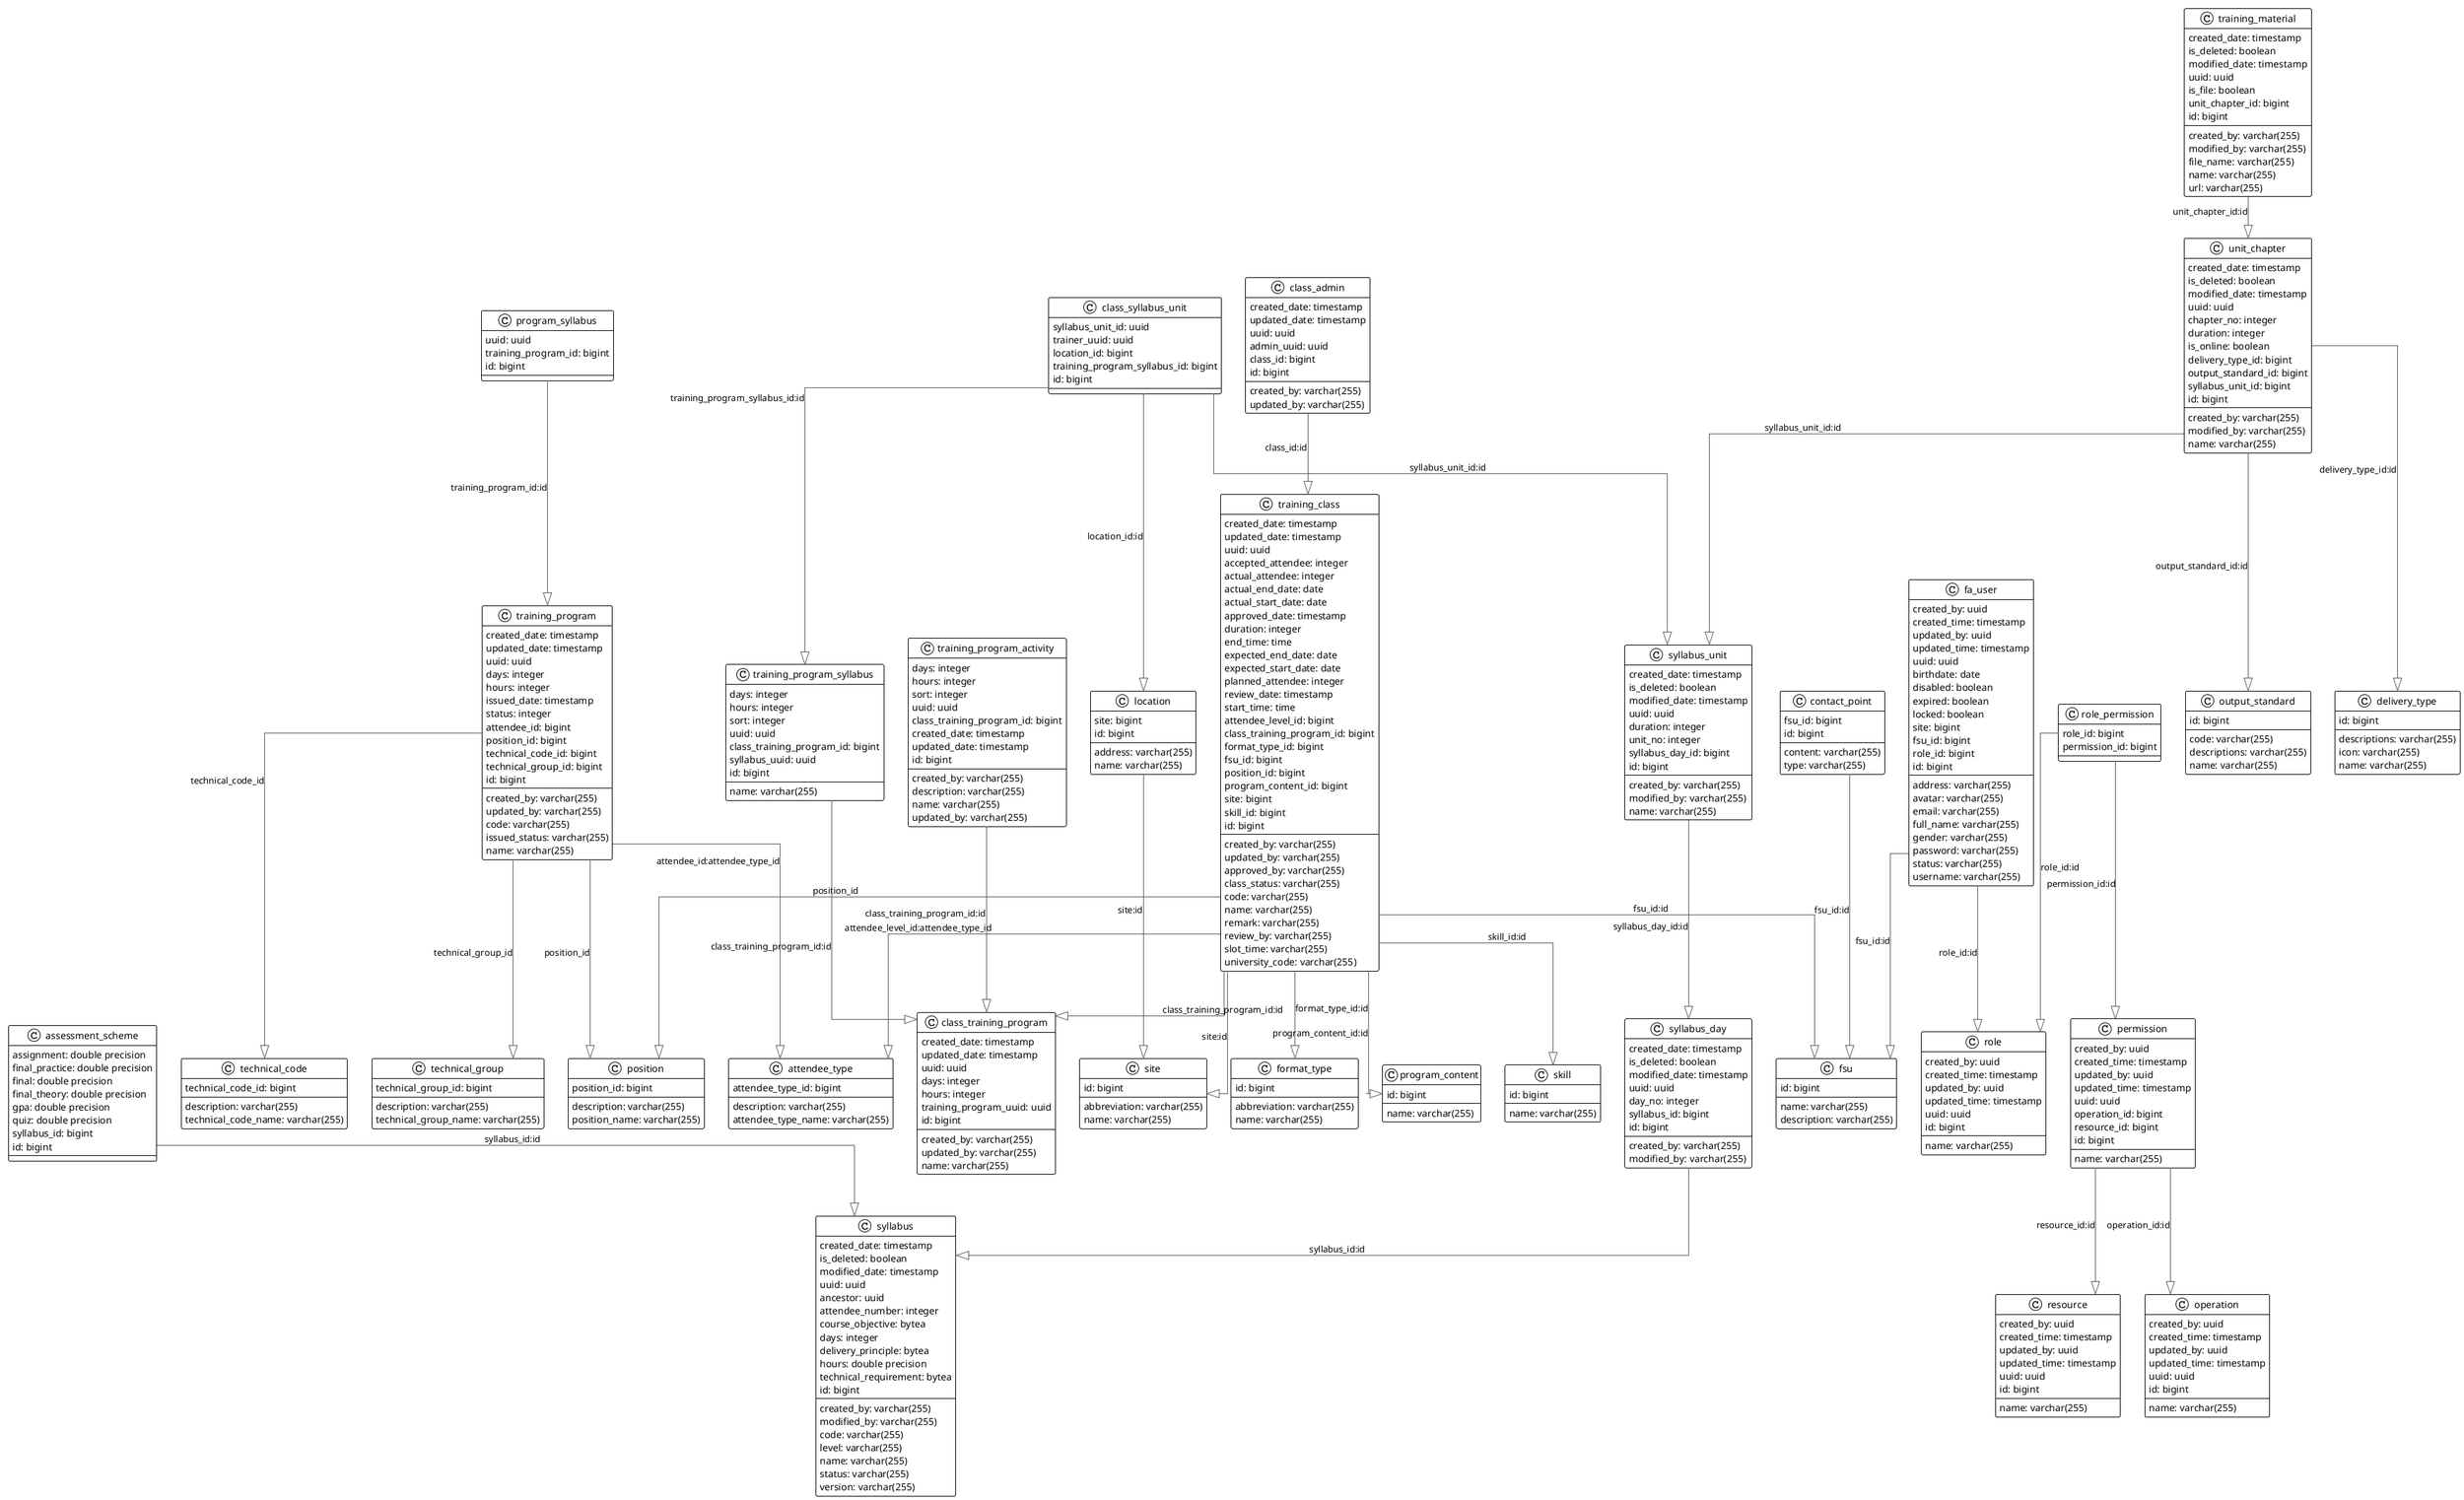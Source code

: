 @startuml
!theme plain
top to bottom direction
skinparam linetype ortho

class assessment_scheme {
   assignment: double precision
   final_practice: double precision
   final: double precision
   final_theory: double precision
   gpa: double precision
   quiz: double precision
   syllabus_id: bigint
   id: bigint
}
class attendee_type {
   description: varchar(255)
   attendee_type_name: varchar(255)
   attendee_type_id: bigint
}
class class_admin {
   created_by: varchar(255)
   created_date: timestamp
   updated_by: varchar(255)
   updated_date: timestamp
   uuid: uuid
   admin_uuid: uuid
   class_id: bigint
   id: bigint
}
class class_syllabus_unit {
   syllabus_unit_id: uuid
   trainer_uuid: uuid
   location_id: bigint
   training_program_syllabus_id: bigint
   id: bigint
}
class class_training_program {
   created_by: varchar(255)
   created_date: timestamp
   updated_by: varchar(255)
   updated_date: timestamp
   uuid: uuid
   days: integer
   hours: integer
   name: varchar(255)
   training_program_uuid: uuid
   id: bigint
}
class contact_point {
   content: varchar(255)
   type: varchar(255)
   fsu_id: bigint
   id: bigint
}
class delivery_type {
   descriptions: varchar(255)
   icon: varchar(255)
   name: varchar(255)
   id: bigint
}
class fa_user {
   created_by: uuid
   created_time: timestamp
   updated_by: uuid
   updated_time: timestamp
   uuid: uuid
   address: varchar(255)
   avatar: varchar(255)
   birthdate: date
   disabled: boolean
   email: varchar(255)
   expired: boolean
   full_name: varchar(255)
   gender: varchar(255)
   locked: boolean
   password: varchar(255)
   site: bigint
   status: varchar(255)
   username: varchar(255)
   fsu_id: bigint
   role_id: bigint
   id: bigint
}
class format_type {
   abbreviation: varchar(255)
   name: varchar(255)
   id: bigint
}
class fsu {
   name: varchar(255)
   description: varchar(255)
   id: bigint
}
class location {
   address: varchar(255)
   name: varchar(255)
   site: bigint
   id: bigint
}
class operation {
   created_by: uuid
   created_time: timestamp
   updated_by: uuid
   updated_time: timestamp
   uuid: uuid
   name: varchar(255)
   id: bigint
}
class output_standard {
   code: varchar(255)
   descriptions: varchar(255)
   name: varchar(255)
   id: bigint
}
class permission {
   created_by: uuid
   created_time: timestamp
   updated_by: uuid
   updated_time: timestamp
   uuid: uuid
   name: varchar(255)
   operation_id: bigint
   resource_id: bigint
   id: bigint
}
class position {
   description: varchar(255)
   position_name: varchar(255)
   position_id: bigint
}
class program_content {
   name: varchar(255)
   id: bigint
}
class program_syllabus {
   uuid: uuid
   training_program_id: bigint
   id: bigint
}
class resource {
   created_by: uuid
   created_time: timestamp
   updated_by: uuid
   updated_time: timestamp
   uuid: uuid
   name: varchar(255)
   id: bigint
}
class role {
   created_by: uuid
   created_time: timestamp
   updated_by: uuid
   updated_time: timestamp
   uuid: uuid
   name: varchar(255)
   id: bigint
}
class role_permission {
   role_id: bigint
   permission_id: bigint
}
class site {
   abbreviation: varchar(255)
   name: varchar(255)
   id: bigint
}
class skill {
   name: varchar(255)
   id: bigint
}
class syllabus {
   created_by: varchar(255)
   created_date: timestamp
   is_deleted: boolean
   modified_by: varchar(255)
   modified_date: timestamp
   uuid: uuid
   ancestor: uuid
   attendee_number: integer
   code: varchar(255)
   course_objective: bytea
   days: integer
   delivery_principle: bytea
   hours: double precision
   level: varchar(255)
   name: varchar(255)
   status: varchar(255)
   technical_requirement: bytea
   version: varchar(255)
   id: bigint
}
class syllabus_day {
   created_by: varchar(255)
   created_date: timestamp
   is_deleted: boolean
   modified_by: varchar(255)
   modified_date: timestamp
   uuid: uuid
   day_no: integer
   syllabus_id: bigint
   id: bigint
}
class syllabus_unit {
   created_by: varchar(255)
   created_date: timestamp
   is_deleted: boolean
   modified_by: varchar(255)
   modified_date: timestamp
   uuid: uuid
   duration: integer
   name: varchar(255)
   unit_no: integer
   syllabus_day_id: bigint
   id: bigint
}
class technical_code {
   description: varchar(255)
   technical_code_name: varchar(255)
   technical_code_id: bigint
}
class technical_group {
   description: varchar(255)
   technical_group_name: varchar(255)
   technical_group_id: bigint
}
class training_class {
   created_by: varchar(255)
   created_date: timestamp
   updated_by: varchar(255)
   updated_date: timestamp
   uuid: uuid
   accepted_attendee: integer
   actual_attendee: integer
   actual_end_date: date
   actual_start_date: date
   approved_by: varchar(255)
   approved_date: timestamp
   class_status: varchar(255)
   code: varchar(255)
   duration: integer
   end_time: time
   expected_end_date: date
   expected_start_date: date
   name: varchar(255)
   planned_attendee: integer
   remark: varchar(255)
   review_by: varchar(255)
   review_date: timestamp
   slot_time: varchar(255)
   start_time: time
   university_code: varchar(255)
   attendee_level_id: bigint
   class_training_program_id: bigint
   format_type_id: bigint
   fsu_id: bigint
   position_id: bigint
   program_content_id: bigint
   site: bigint
   skill_id: bigint
   id: bigint
}
class training_material {
   created_by: varchar(255)
   created_date: timestamp
   is_deleted: boolean
   modified_by: varchar(255)
   modified_date: timestamp
   uuid: uuid
   file_name: varchar(255)
   is_file: boolean
   name: varchar(255)
   url: varchar(255)
   unit_chapter_id: bigint
   id: bigint
}
class training_program {
   created_by: varchar(255)
   created_date: timestamp
   updated_by: varchar(255)
   updated_date: timestamp
   uuid: uuid
   code: varchar(255)
   days: integer
   hours: integer
   issued_date: timestamp
   issued_status: varchar(255)
   name: varchar(255)
   status: integer
   attendee_id: bigint
   position_id: bigint
   technical_code_id: bigint
   technical_group_id: bigint
   id: bigint
}
class training_program_activity {
   days: integer
   hours: integer
   sort: integer
   uuid: uuid
   class_training_program_id: bigint
   created_by: varchar(255)
   created_date: timestamp
   description: varchar(255)
   name: varchar(255)
   updated_by: varchar(255)
   updated_date: timestamp
   id: bigint
}
class training_program_syllabus {
   days: integer
   hours: integer
   sort: integer
   uuid: uuid
   class_training_program_id: bigint
   name: varchar(255)
   syllabus_uuid: uuid
   id: bigint
}
class unit_chapter {
   created_by: varchar(255)
   created_date: timestamp
   is_deleted: boolean
   modified_by: varchar(255)
   modified_date: timestamp
   uuid: uuid
   chapter_no: integer
   duration: integer
   is_online: boolean
   name: varchar(255)
   delivery_type_id: bigint
   output_standard_id: bigint
   syllabus_unit_id: bigint
   id: bigint
}

assessment_scheme          -[#595959,plain]-^  syllabus                  : "syllabus_id:id"
class_admin                -[#595959,plain]-^  training_class            : "class_id:id"
class_syllabus_unit        -[#595959,plain]-^  location                  : "location_id:id"
class_syllabus_unit        -[#595959,plain]-^  syllabus_unit             : "syllabus_unit_id:id"
class_syllabus_unit        -[#595959,plain]-^  training_program_syllabus : "training_program_syllabus_id:id"
contact_point              -[#595959,plain]-^  fsu                       : "fsu_id:id"
fa_user                    -[#595959,plain]-^  fsu                       : "fsu_id:id"
fa_user                    -[#595959,plain]-^  role                      : "role_id:id"
location                   -[#595959,plain]-^  site                      : "site:id"
permission                 -[#595959,plain]-^  operation                 : "operation_id:id"
permission                 -[#595959,plain]-^  resource                  : "resource_id:id"
program_syllabus           -[#595959,plain]-^  training_program          : "training_program_id:id"
role_permission            -[#595959,plain]-^  permission                : "permission_id:id"
role_permission            -[#595959,plain]-^  role                      : "role_id:id"
syllabus_day               -[#595959,plain]-^  syllabus                  : "syllabus_id:id"
syllabus_unit              -[#595959,plain]-^  syllabus_day              : "syllabus_day_id:id"
training_class             -[#595959,plain]-^  attendee_type             : "attendee_level_id:attendee_type_id"
training_class             -[#595959,plain]-^  class_training_program    : "class_training_program_id:id"
training_class             -[#595959,plain]-^  format_type               : "format_type_id:id"
training_class             -[#595959,plain]-^  fsu                       : "fsu_id:id"
training_class             -[#595959,plain]-^  position                  : "position_id"
training_class             -[#595959,plain]-^  program_content           : "program_content_id:id"
training_class             -[#595959,plain]-^  site                      : "site:id"
training_class             -[#595959,plain]-^  skill                     : "skill_id:id"
training_material          -[#595959,plain]-^  unit_chapter              : "unit_chapter_id:id"
training_program           -[#595959,plain]-^  attendee_type             : "attendee_id:attendee_type_id"
training_program           -[#595959,plain]-^  position                  : "position_id"
training_program           -[#595959,plain]-^  technical_code            : "technical_code_id"
training_program           -[#595959,plain]-^  technical_group           : "technical_group_id"
training_program_activity  -[#595959,plain]-^  class_training_program    : "class_training_program_id:id"
training_program_syllabus  -[#595959,plain]-^  class_training_program    : "class_training_program_id:id"
unit_chapter               -[#595959,plain]-^  delivery_type             : "delivery_type_id:id"
unit_chapter               -[#595959,plain]-^  output_standard           : "output_standard_id:id"
unit_chapter               -[#595959,plain]-^  syllabus_unit             : "syllabus_unit_id:id"
@enduml